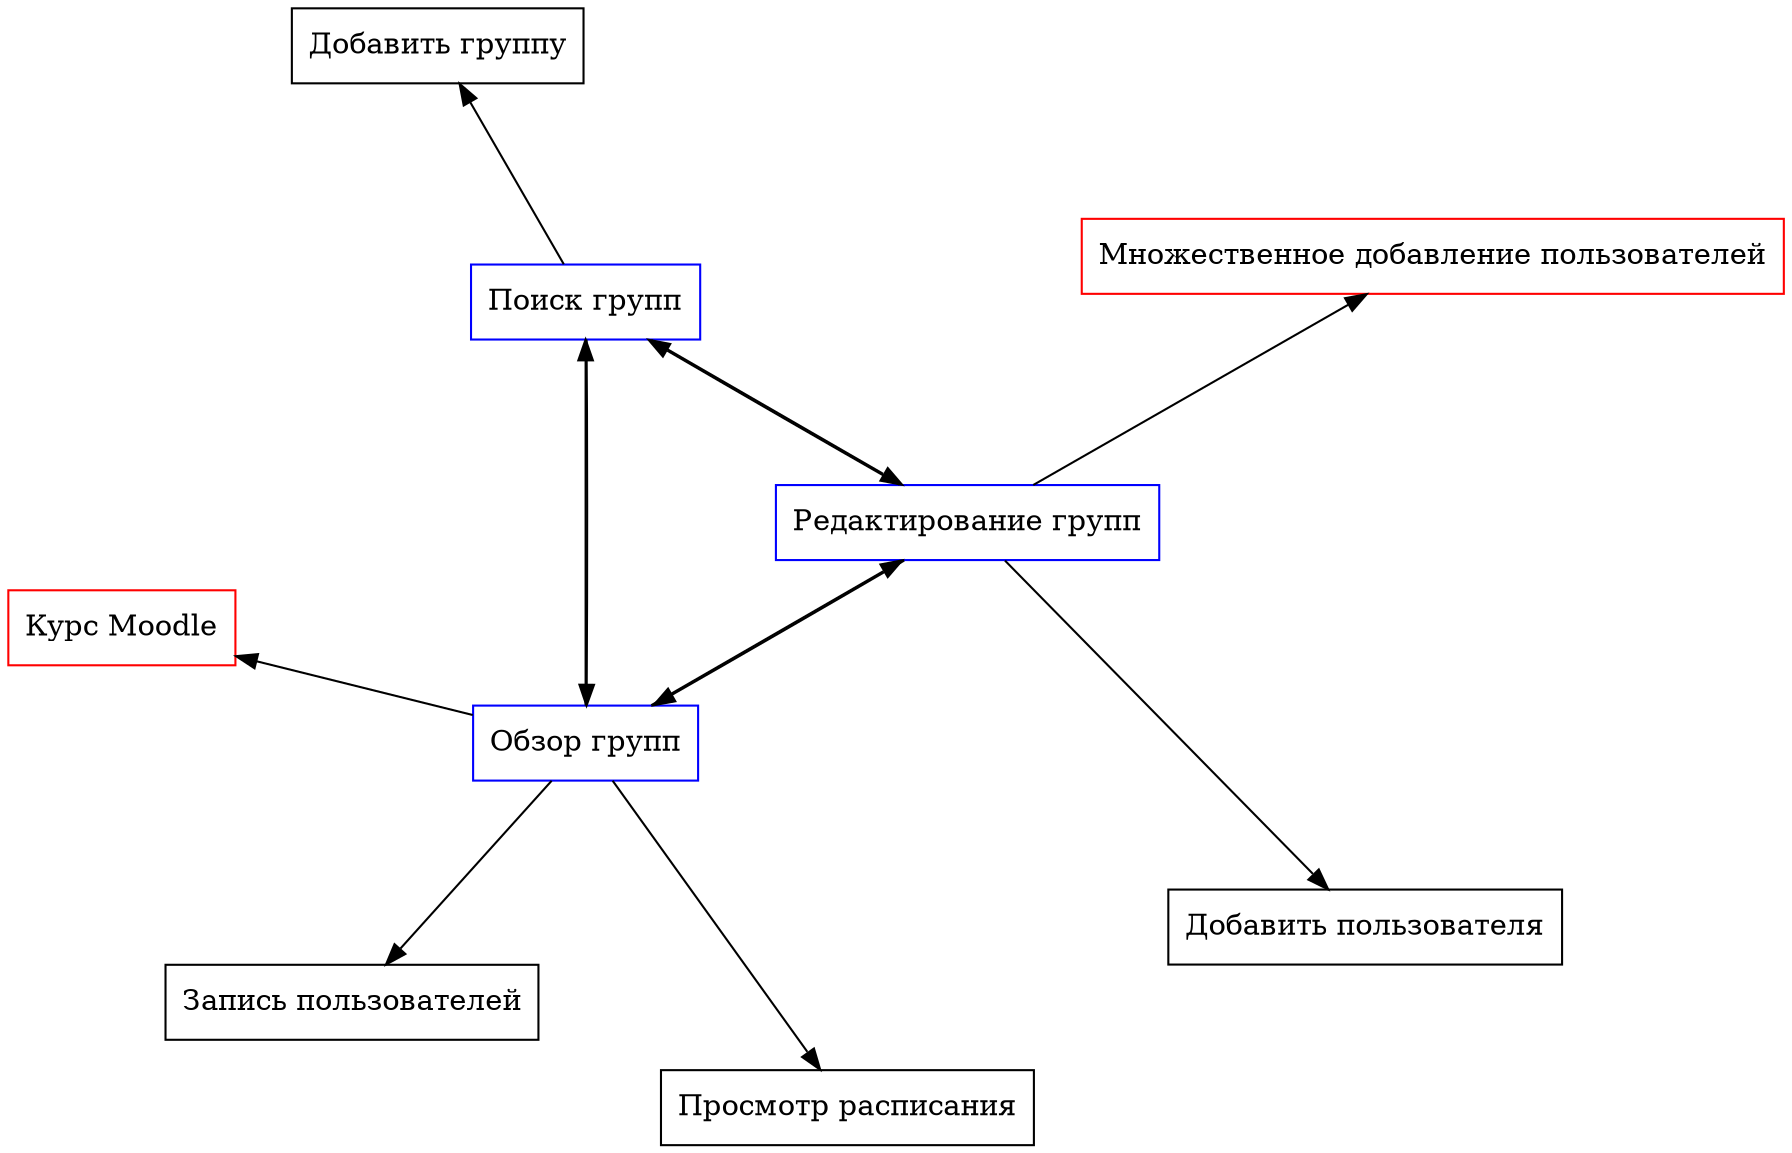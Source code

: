 digraph UI {

layout=circo;
graph [nodesep="0"];
node[shape=rect];

list_g [label = "Обзор групп" color=blue]
find_g [label = "Поиск групп" color=blue]
edit_g [label = "Редактирование групп" color=blue]
m_course [label = "Курс Moodle" color=red]
b_enrol [label = "Запись пользователей"]
b_scheduler [label = "Просмотр расписания"]
b_add_g [label = "Добавить группу"]
b_user_add [label = "Добавить пользователя"]
m_bulk [label = "Множественное добавление пользователей" color=red]

list_g -> find_g;
list_g -> edit_g;
find_g -> list_g;
find_g -> edit_g;
edit_g -> list_g;
edit_g -> find_g;

list_g -> m_course;
list_g -> b_enrol;
list_g -> b_scheduler;
find_g -> b_add_g;
edit_g -> b_user_add;
edit_g -> m_bulk;
}

